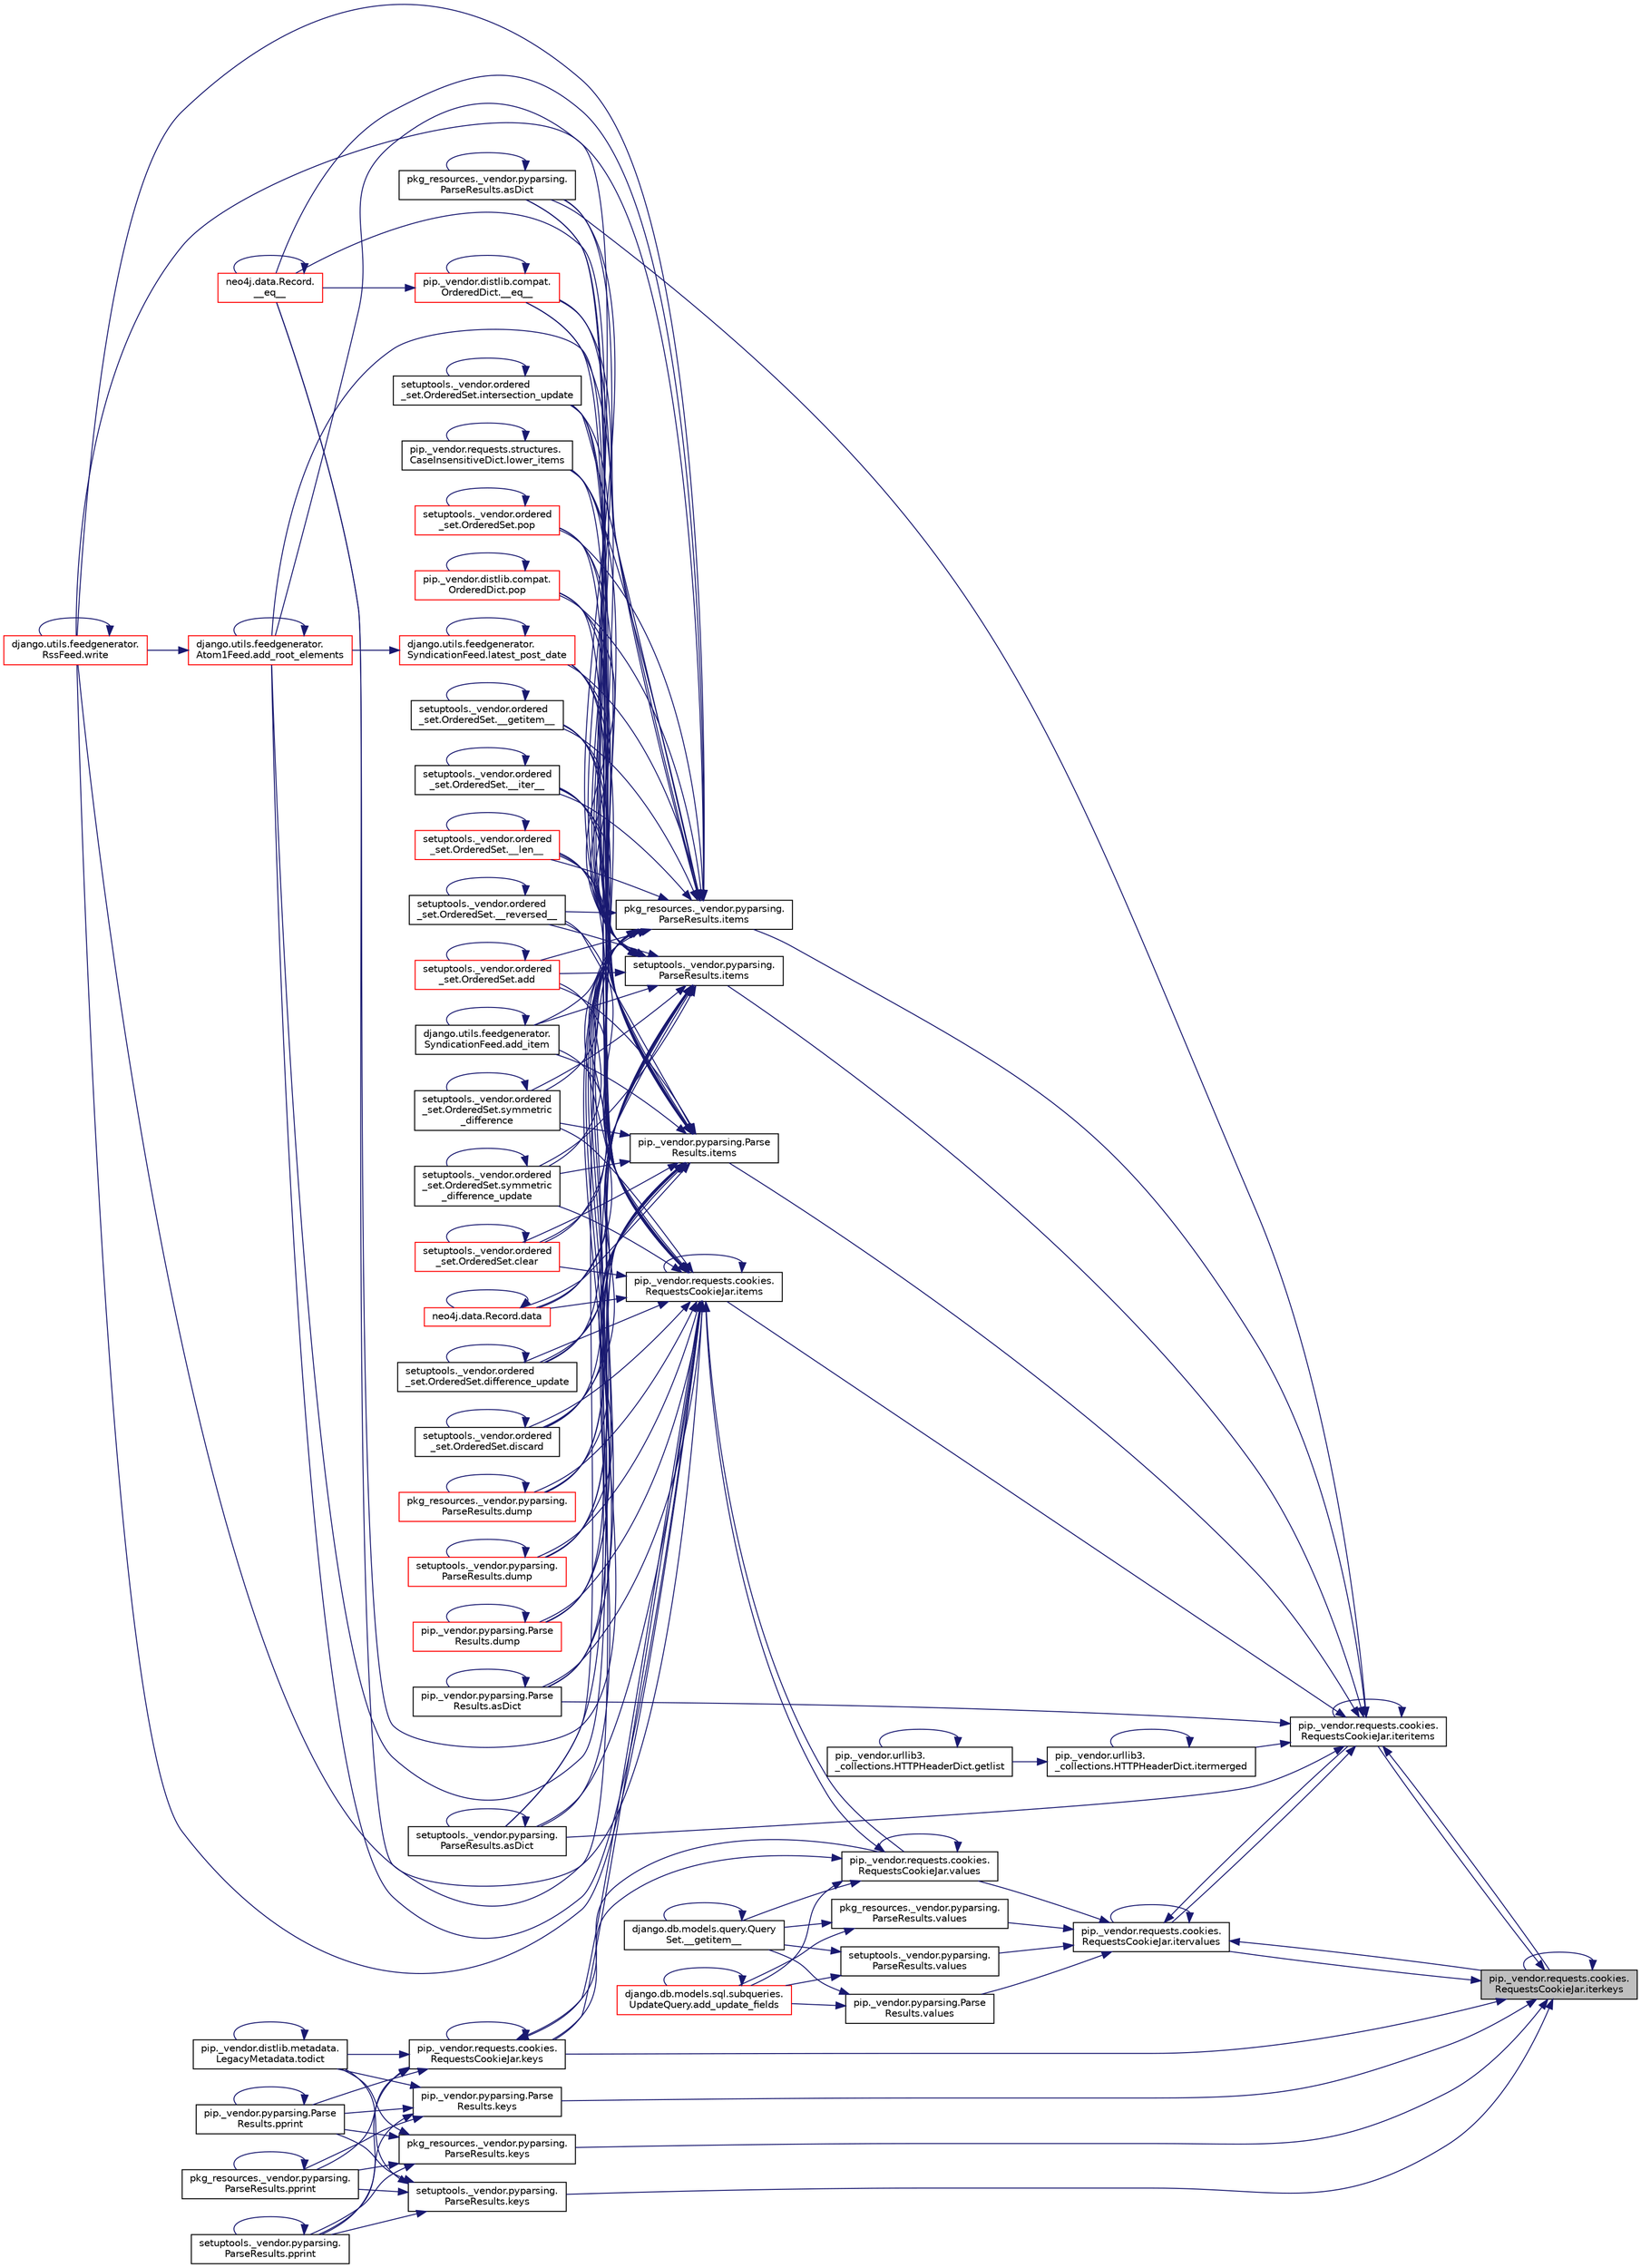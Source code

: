 digraph "pip._vendor.requests.cookies.RequestsCookieJar.iterkeys"
{
 // LATEX_PDF_SIZE
  edge [fontname="Helvetica",fontsize="10",labelfontname="Helvetica",labelfontsize="10"];
  node [fontname="Helvetica",fontsize="10",shape=record];
  rankdir="RL";
  Node1 [label="pip._vendor.requests.cookies.\lRequestsCookieJar.iterkeys",height=0.2,width=0.4,color="black", fillcolor="grey75", style="filled", fontcolor="black",tooltip=" "];
  Node1 -> Node2 [dir="back",color="midnightblue",fontsize="10",style="solid",fontname="Helvetica"];
  Node2 [label="pip._vendor.requests.cookies.\lRequestsCookieJar.iteritems",height=0.2,width=0.4,color="black", fillcolor="white", style="filled",URL="$d9/d08/classpip_1_1__vendor_1_1requests_1_1cookies_1_1_requests_cookie_jar.html#a4fdf3181e667a99344da4f476540ad1c",tooltip=" "];
  Node2 -> Node3 [dir="back",color="midnightblue",fontsize="10",style="solid",fontname="Helvetica"];
  Node3 [label="pip._vendor.pyparsing.Parse\lResults.asDict",height=0.2,width=0.4,color="black", fillcolor="white", style="filled",URL="$d3/d5b/classpip_1_1__vendor_1_1pyparsing_1_1_parse_results.html#a2a26c1c250002905345967e6cc0bd632",tooltip=" "];
  Node3 -> Node3 [dir="back",color="midnightblue",fontsize="10",style="solid",fontname="Helvetica"];
  Node2 -> Node4 [dir="back",color="midnightblue",fontsize="10",style="solid",fontname="Helvetica"];
  Node4 [label="pkg_resources._vendor.pyparsing.\lParseResults.asDict",height=0.2,width=0.4,color="black", fillcolor="white", style="filled",URL="$d3/d93/classpkg__resources_1_1__vendor_1_1pyparsing_1_1_parse_results.html#ab73f26af9e7cc95de6dbb0d54d7a81ba",tooltip=" "];
  Node4 -> Node4 [dir="back",color="midnightblue",fontsize="10",style="solid",fontname="Helvetica"];
  Node2 -> Node5 [dir="back",color="midnightblue",fontsize="10",style="solid",fontname="Helvetica"];
  Node5 [label="setuptools._vendor.pyparsing.\lParseResults.asDict",height=0.2,width=0.4,color="black", fillcolor="white", style="filled",URL="$df/d77/classsetuptools_1_1__vendor_1_1pyparsing_1_1_parse_results.html#aa94e10c70716802a5bd2d265bbaa2f65",tooltip=" "];
  Node5 -> Node5 [dir="back",color="midnightblue",fontsize="10",style="solid",fontname="Helvetica"];
  Node2 -> Node6 [dir="back",color="midnightblue",fontsize="10",style="solid",fontname="Helvetica"];
  Node6 [label="pip._vendor.pyparsing.Parse\lResults.items",height=0.2,width=0.4,color="black", fillcolor="white", style="filled",URL="$d3/d5b/classpip_1_1__vendor_1_1pyparsing_1_1_parse_results.html#a5e38a45b5f9f2ab7750435c9cc83e119",tooltip=" "];
  Node6 -> Node7 [dir="back",color="midnightblue",fontsize="10",style="solid",fontname="Helvetica"];
  Node7 [label="neo4j.data.Record.\l__eq__",height=0.2,width=0.4,color="red", fillcolor="white", style="filled",URL="$d8/da3/classneo4j_1_1data_1_1_record.html#a677599a593c35d675d8960d72462df9f",tooltip=" "];
  Node7 -> Node7 [dir="back",color="midnightblue",fontsize="10",style="solid",fontname="Helvetica"];
  Node6 -> Node493 [dir="back",color="midnightblue",fontsize="10",style="solid",fontname="Helvetica"];
  Node493 [label="pip._vendor.distlib.compat.\lOrderedDict.__eq__",height=0.2,width=0.4,color="red", fillcolor="white", style="filled",URL="$d8/dae/classpip_1_1__vendor_1_1distlib_1_1compat_1_1_ordered_dict.html#ae3489e81a223351378c9a41f93136439",tooltip=" "];
  Node493 -> Node7 [dir="back",color="midnightblue",fontsize="10",style="solid",fontname="Helvetica"];
  Node493 -> Node493 [dir="back",color="midnightblue",fontsize="10",style="solid",fontname="Helvetica"];
  Node6 -> Node16 [dir="back",color="midnightblue",fontsize="10",style="solid",fontname="Helvetica"];
  Node16 [label="setuptools._vendor.ordered\l_set.OrderedSet.__getitem__",height=0.2,width=0.4,color="black", fillcolor="white", style="filled",URL="$d0/d40/classsetuptools_1_1__vendor_1_1ordered__set_1_1_ordered_set.html#afa5d263824cc35374a0cf762672f68ae",tooltip=" "];
  Node16 -> Node16 [dir="back",color="midnightblue",fontsize="10",style="solid",fontname="Helvetica"];
  Node6 -> Node500 [dir="back",color="midnightblue",fontsize="10",style="solid",fontname="Helvetica"];
  Node500 [label="setuptools._vendor.ordered\l_set.OrderedSet.__iter__",height=0.2,width=0.4,color="black", fillcolor="white", style="filled",URL="$d0/d40/classsetuptools_1_1__vendor_1_1ordered__set_1_1_ordered_set.html#a3238ae7179a07f6e984b517f9ea91b33",tooltip=" "];
  Node500 -> Node500 [dir="back",color="midnightblue",fontsize="10",style="solid",fontname="Helvetica"];
  Node6 -> Node501 [dir="back",color="midnightblue",fontsize="10",style="solid",fontname="Helvetica"];
  Node501 [label="setuptools._vendor.ordered\l_set.OrderedSet.__len__",height=0.2,width=0.4,color="red", fillcolor="white", style="filled",URL="$d0/d40/classsetuptools_1_1__vendor_1_1ordered__set_1_1_ordered_set.html#a0e386977ecad62376c21292b091bdc6d",tooltip=" "];
  Node501 -> Node501 [dir="back",color="midnightblue",fontsize="10",style="solid",fontname="Helvetica"];
  Node6 -> Node503 [dir="back",color="midnightblue",fontsize="10",style="solid",fontname="Helvetica"];
  Node503 [label="setuptools._vendor.ordered\l_set.OrderedSet.__reversed__",height=0.2,width=0.4,color="black", fillcolor="white", style="filled",URL="$d0/d40/classsetuptools_1_1__vendor_1_1ordered__set_1_1_ordered_set.html#ac65bb1aa0efb9abd266b9b3b5befb95d",tooltip=" "];
  Node503 -> Node503 [dir="back",color="midnightblue",fontsize="10",style="solid",fontname="Helvetica"];
  Node6 -> Node504 [dir="back",color="midnightblue",fontsize="10",style="solid",fontname="Helvetica"];
  Node504 [label="setuptools._vendor.ordered\l_set.OrderedSet.add",height=0.2,width=0.4,color="red", fillcolor="white", style="filled",URL="$d0/d40/classsetuptools_1_1__vendor_1_1ordered__set_1_1_ordered_set.html#af53bf94a4162a3a93f25d7ccbe8bb7a2",tooltip=" "];
  Node504 -> Node504 [dir="back",color="midnightblue",fontsize="10",style="solid",fontname="Helvetica"];
  Node6 -> Node505 [dir="back",color="midnightblue",fontsize="10",style="solid",fontname="Helvetica"];
  Node505 [label="django.utils.feedgenerator.\lSyndicationFeed.add_item",height=0.2,width=0.4,color="black", fillcolor="white", style="filled",URL="$d7/dc3/classdjango_1_1utils_1_1feedgenerator_1_1_syndication_feed.html#a581b1cda4798116e5c961f20818edbb6",tooltip=" "];
  Node505 -> Node505 [dir="back",color="midnightblue",fontsize="10",style="solid",fontname="Helvetica"];
  Node6 -> Node506 [dir="back",color="midnightblue",fontsize="10",style="solid",fontname="Helvetica"];
  Node506 [label="django.utils.feedgenerator.\lAtom1Feed.add_root_elements",height=0.2,width=0.4,color="red", fillcolor="white", style="filled",URL="$d2/dc8/classdjango_1_1utils_1_1feedgenerator_1_1_atom1_feed.html#a3fb3c960923723e1eb0769332f4b7f17",tooltip=" "];
  Node506 -> Node506 [dir="back",color="midnightblue",fontsize="10",style="solid",fontname="Helvetica"];
  Node506 -> Node507 [dir="back",color="midnightblue",fontsize="10",style="solid",fontname="Helvetica"];
  Node507 [label="django.utils.feedgenerator.\lRssFeed.write",height=0.2,width=0.4,color="red", fillcolor="white", style="filled",URL="$d7/db3/classdjango_1_1utils_1_1feedgenerator_1_1_rss_feed.html#aa4949e5bd3c397a1a6ce7ce18979ec62",tooltip=" "];
  Node507 -> Node507 [dir="back",color="midnightblue",fontsize="10",style="solid",fontname="Helvetica"];
  Node6 -> Node3 [dir="back",color="midnightblue",fontsize="10",style="solid",fontname="Helvetica"];
  Node6 -> Node4 [dir="back",color="midnightblue",fontsize="10",style="solid",fontname="Helvetica"];
  Node6 -> Node5 [dir="back",color="midnightblue",fontsize="10",style="solid",fontname="Helvetica"];
  Node6 -> Node509 [dir="back",color="midnightblue",fontsize="10",style="solid",fontname="Helvetica"];
  Node509 [label="setuptools._vendor.ordered\l_set.OrderedSet.clear",height=0.2,width=0.4,color="red", fillcolor="white", style="filled",URL="$d0/d40/classsetuptools_1_1__vendor_1_1ordered__set_1_1_ordered_set.html#a8b928f1bac1c68eedf2efac951d28d51",tooltip=" "];
  Node509 -> Node509 [dir="back",color="midnightblue",fontsize="10",style="solid",fontname="Helvetica"];
  Node6 -> Node510 [dir="back",color="midnightblue",fontsize="10",style="solid",fontname="Helvetica"];
  Node510 [label="neo4j.data.Record.data",height=0.2,width=0.4,color="red", fillcolor="white", style="filled",URL="$d8/da3/classneo4j_1_1data_1_1_record.html#a24123084c9f60275847a4509076677bf",tooltip=" "];
  Node510 -> Node510 [dir="back",color="midnightblue",fontsize="10",style="solid",fontname="Helvetica"];
  Node6 -> Node576 [dir="back",color="midnightblue",fontsize="10",style="solid",fontname="Helvetica"];
  Node576 [label="setuptools._vendor.ordered\l_set.OrderedSet.difference_update",height=0.2,width=0.4,color="black", fillcolor="white", style="filled",URL="$d0/d40/classsetuptools_1_1__vendor_1_1ordered__set_1_1_ordered_set.html#a7d9d09bfb237ae7409570e6ad7c59f01",tooltip=" "];
  Node576 -> Node576 [dir="back",color="midnightblue",fontsize="10",style="solid",fontname="Helvetica"];
  Node6 -> Node577 [dir="back",color="midnightblue",fontsize="10",style="solid",fontname="Helvetica"];
  Node577 [label="setuptools._vendor.ordered\l_set.OrderedSet.discard",height=0.2,width=0.4,color="black", fillcolor="white", style="filled",URL="$d0/d40/classsetuptools_1_1__vendor_1_1ordered__set_1_1_ordered_set.html#aba1c2bb8144014dfad2f2d4872fe1337",tooltip=" "];
  Node577 -> Node577 [dir="back",color="midnightblue",fontsize="10",style="solid",fontname="Helvetica"];
  Node6 -> Node578 [dir="back",color="midnightblue",fontsize="10",style="solid",fontname="Helvetica"];
  Node578 [label="pkg_resources._vendor.pyparsing.\lParseResults.dump",height=0.2,width=0.4,color="red", fillcolor="white", style="filled",URL="$d3/d93/classpkg__resources_1_1__vendor_1_1pyparsing_1_1_parse_results.html#a8ef896f3757488f88d385652f96e7b1b",tooltip=" "];
  Node578 -> Node578 [dir="back",color="midnightblue",fontsize="10",style="solid",fontname="Helvetica"];
  Node6 -> Node582 [dir="back",color="midnightblue",fontsize="10",style="solid",fontname="Helvetica"];
  Node582 [label="setuptools._vendor.pyparsing.\lParseResults.dump",height=0.2,width=0.4,color="red", fillcolor="white", style="filled",URL="$df/d77/classsetuptools_1_1__vendor_1_1pyparsing_1_1_parse_results.html#a1a4a3dd9ab26677a709fdcbb2289da04",tooltip=" "];
  Node582 -> Node582 [dir="back",color="midnightblue",fontsize="10",style="solid",fontname="Helvetica"];
  Node6 -> Node584 [dir="back",color="midnightblue",fontsize="10",style="solid",fontname="Helvetica"];
  Node584 [label="pip._vendor.pyparsing.Parse\lResults.dump",height=0.2,width=0.4,color="red", fillcolor="white", style="filled",URL="$d3/d5b/classpip_1_1__vendor_1_1pyparsing_1_1_parse_results.html#a72363ec5208e922eae5732bf122c0480",tooltip=" "];
  Node584 -> Node584 [dir="back",color="midnightblue",fontsize="10",style="solid",fontname="Helvetica"];
  Node6 -> Node586 [dir="back",color="midnightblue",fontsize="10",style="solid",fontname="Helvetica"];
  Node586 [label="setuptools._vendor.ordered\l_set.OrderedSet.intersection_update",height=0.2,width=0.4,color="black", fillcolor="white", style="filled",URL="$d0/d40/classsetuptools_1_1__vendor_1_1ordered__set_1_1_ordered_set.html#aa74cb4ee0ea35a15b0e0db2f88d8b79d",tooltip=" "];
  Node586 -> Node586 [dir="back",color="midnightblue",fontsize="10",style="solid",fontname="Helvetica"];
  Node6 -> Node587 [dir="back",color="midnightblue",fontsize="10",style="solid",fontname="Helvetica"];
  Node587 [label="django.utils.feedgenerator.\lSyndicationFeed.latest_post_date",height=0.2,width=0.4,color="red", fillcolor="white", style="filled",URL="$d7/dc3/classdjango_1_1utils_1_1feedgenerator_1_1_syndication_feed.html#acb91f3a383f15b6ec997db8c443b440e",tooltip=" "];
  Node587 -> Node506 [dir="back",color="midnightblue",fontsize="10",style="solid",fontname="Helvetica"];
  Node587 -> Node587 [dir="back",color="midnightblue",fontsize="10",style="solid",fontname="Helvetica"];
  Node6 -> Node589 [dir="back",color="midnightblue",fontsize="10",style="solid",fontname="Helvetica"];
  Node589 [label="pip._vendor.requests.structures.\lCaseInsensitiveDict.lower_items",height=0.2,width=0.4,color="black", fillcolor="white", style="filled",URL="$d3/de3/classpip_1_1__vendor_1_1requests_1_1structures_1_1_case_insensitive_dict.html#ac97d90e15e0694b54a675b57bcfaac62",tooltip=" "];
  Node589 -> Node589 [dir="back",color="midnightblue",fontsize="10",style="solid",fontname="Helvetica"];
  Node6 -> Node590 [dir="back",color="midnightblue",fontsize="10",style="solid",fontname="Helvetica"];
  Node590 [label="setuptools._vendor.ordered\l_set.OrderedSet.pop",height=0.2,width=0.4,color="red", fillcolor="white", style="filled",URL="$d0/d40/classsetuptools_1_1__vendor_1_1ordered__set_1_1_ordered_set.html#a2c082ff6ec71d46b9bfc294323720611",tooltip=" "];
  Node590 -> Node590 [dir="back",color="midnightblue",fontsize="10",style="solid",fontname="Helvetica"];
  Node6 -> Node591 [dir="back",color="midnightblue",fontsize="10",style="solid",fontname="Helvetica"];
  Node591 [label="pip._vendor.distlib.compat.\lOrderedDict.pop",height=0.2,width=0.4,color="red", fillcolor="white", style="filled",URL="$d8/dae/classpip_1_1__vendor_1_1distlib_1_1compat_1_1_ordered_dict.html#ae316e3827116112c73a1817614580875",tooltip=" "];
  Node591 -> Node591 [dir="back",color="midnightblue",fontsize="10",style="solid",fontname="Helvetica"];
  Node6 -> Node593 [dir="back",color="midnightblue",fontsize="10",style="solid",fontname="Helvetica"];
  Node593 [label="setuptools._vendor.ordered\l_set.OrderedSet.symmetric\l_difference",height=0.2,width=0.4,color="black", fillcolor="white", style="filled",URL="$d0/d40/classsetuptools_1_1__vendor_1_1ordered__set_1_1_ordered_set.html#a3cb605fe96c3dd88b27099de9ac919d4",tooltip=" "];
  Node593 -> Node593 [dir="back",color="midnightblue",fontsize="10",style="solid",fontname="Helvetica"];
  Node6 -> Node594 [dir="back",color="midnightblue",fontsize="10",style="solid",fontname="Helvetica"];
  Node594 [label="setuptools._vendor.ordered\l_set.OrderedSet.symmetric\l_difference_update",height=0.2,width=0.4,color="black", fillcolor="white", style="filled",URL="$d0/d40/classsetuptools_1_1__vendor_1_1ordered__set_1_1_ordered_set.html#a52a023f956d56fc4cead0069a91e4e1a",tooltip=" "];
  Node594 -> Node594 [dir="back",color="midnightblue",fontsize="10",style="solid",fontname="Helvetica"];
  Node6 -> Node507 [dir="back",color="midnightblue",fontsize="10",style="solid",fontname="Helvetica"];
  Node2 -> Node679 [dir="back",color="midnightblue",fontsize="10",style="solid",fontname="Helvetica"];
  Node679 [label="pip._vendor.requests.cookies.\lRequestsCookieJar.items",height=0.2,width=0.4,color="black", fillcolor="white", style="filled",URL="$d9/d08/classpip_1_1__vendor_1_1requests_1_1cookies_1_1_requests_cookie_jar.html#a16943d14660f257b695673e38162c0f7",tooltip=" "];
  Node679 -> Node7 [dir="back",color="midnightblue",fontsize="10",style="solid",fontname="Helvetica"];
  Node679 -> Node493 [dir="back",color="midnightblue",fontsize="10",style="solid",fontname="Helvetica"];
  Node679 -> Node16 [dir="back",color="midnightblue",fontsize="10",style="solid",fontname="Helvetica"];
  Node679 -> Node500 [dir="back",color="midnightblue",fontsize="10",style="solid",fontname="Helvetica"];
  Node679 -> Node501 [dir="back",color="midnightblue",fontsize="10",style="solid",fontname="Helvetica"];
  Node679 -> Node503 [dir="back",color="midnightblue",fontsize="10",style="solid",fontname="Helvetica"];
  Node679 -> Node504 [dir="back",color="midnightblue",fontsize="10",style="solid",fontname="Helvetica"];
  Node679 -> Node505 [dir="back",color="midnightblue",fontsize="10",style="solid",fontname="Helvetica"];
  Node679 -> Node506 [dir="back",color="midnightblue",fontsize="10",style="solid",fontname="Helvetica"];
  Node679 -> Node3 [dir="back",color="midnightblue",fontsize="10",style="solid",fontname="Helvetica"];
  Node679 -> Node4 [dir="back",color="midnightblue",fontsize="10",style="solid",fontname="Helvetica"];
  Node679 -> Node5 [dir="back",color="midnightblue",fontsize="10",style="solid",fontname="Helvetica"];
  Node679 -> Node509 [dir="back",color="midnightblue",fontsize="10",style="solid",fontname="Helvetica"];
  Node679 -> Node510 [dir="back",color="midnightblue",fontsize="10",style="solid",fontname="Helvetica"];
  Node679 -> Node576 [dir="back",color="midnightblue",fontsize="10",style="solid",fontname="Helvetica"];
  Node679 -> Node577 [dir="back",color="midnightblue",fontsize="10",style="solid",fontname="Helvetica"];
  Node679 -> Node578 [dir="back",color="midnightblue",fontsize="10",style="solid",fontname="Helvetica"];
  Node679 -> Node582 [dir="back",color="midnightblue",fontsize="10",style="solid",fontname="Helvetica"];
  Node679 -> Node584 [dir="back",color="midnightblue",fontsize="10",style="solid",fontname="Helvetica"];
  Node679 -> Node586 [dir="back",color="midnightblue",fontsize="10",style="solid",fontname="Helvetica"];
  Node679 -> Node679 [dir="back",color="midnightblue",fontsize="10",style="solid",fontname="Helvetica"];
  Node679 -> Node680 [dir="back",color="midnightblue",fontsize="10",style="solid",fontname="Helvetica"];
  Node680 [label="pip._vendor.requests.cookies.\lRequestsCookieJar.keys",height=0.2,width=0.4,color="black", fillcolor="white", style="filled",URL="$d9/d08/classpip_1_1__vendor_1_1requests_1_1cookies_1_1_requests_cookie_jar.html#a356a2e63096d6709bc43973d389208d3",tooltip=" "];
  Node680 -> Node679 [dir="back",color="midnightblue",fontsize="10",style="solid",fontname="Helvetica"];
  Node680 -> Node680 [dir="back",color="midnightblue",fontsize="10",style="solid",fontname="Helvetica"];
  Node680 -> Node681 [dir="back",color="midnightblue",fontsize="10",style="solid",fontname="Helvetica"];
  Node681 [label="pip._vendor.pyparsing.Parse\lResults.pprint",height=0.2,width=0.4,color="black", fillcolor="white", style="filled",URL="$d3/d5b/classpip_1_1__vendor_1_1pyparsing_1_1_parse_results.html#a1f6974ac9cf4819285440690c60e906d",tooltip=" "];
  Node681 -> Node681 [dir="back",color="midnightblue",fontsize="10",style="solid",fontname="Helvetica"];
  Node680 -> Node682 [dir="back",color="midnightblue",fontsize="10",style="solid",fontname="Helvetica"];
  Node682 [label="pkg_resources._vendor.pyparsing.\lParseResults.pprint",height=0.2,width=0.4,color="black", fillcolor="white", style="filled",URL="$d3/d93/classpkg__resources_1_1__vendor_1_1pyparsing_1_1_parse_results.html#a28f4fe2bd68aa375b65895376aac54dc",tooltip=" "];
  Node682 -> Node682 [dir="back",color="midnightblue",fontsize="10",style="solid",fontname="Helvetica"];
  Node680 -> Node683 [dir="back",color="midnightblue",fontsize="10",style="solid",fontname="Helvetica"];
  Node683 [label="setuptools._vendor.pyparsing.\lParseResults.pprint",height=0.2,width=0.4,color="black", fillcolor="white", style="filled",URL="$df/d77/classsetuptools_1_1__vendor_1_1pyparsing_1_1_parse_results.html#a6e2b65f5995958a5ca7a9c14faf7ddc5",tooltip=" "];
  Node683 -> Node683 [dir="back",color="midnightblue",fontsize="10",style="solid",fontname="Helvetica"];
  Node680 -> Node684 [dir="back",color="midnightblue",fontsize="10",style="solid",fontname="Helvetica"];
  Node684 [label="pip._vendor.distlib.metadata.\lLegacyMetadata.todict",height=0.2,width=0.4,color="black", fillcolor="white", style="filled",URL="$d3/dc5/classpip_1_1__vendor_1_1distlib_1_1metadata_1_1_legacy_metadata.html#a536602a48821bb0182c5425f86f1116d",tooltip=" "];
  Node684 -> Node684 [dir="back",color="midnightblue",fontsize="10",style="solid",fontname="Helvetica"];
  Node680 -> Node685 [dir="back",color="midnightblue",fontsize="10",style="solid",fontname="Helvetica"];
  Node685 [label="pip._vendor.requests.cookies.\lRequestsCookieJar.values",height=0.2,width=0.4,color="black", fillcolor="white", style="filled",URL="$d9/d08/classpip_1_1__vendor_1_1requests_1_1cookies_1_1_requests_cookie_jar.html#ab1664c19386b98ad1335989e85f40ce0",tooltip=" "];
  Node685 -> Node600 [dir="back",color="midnightblue",fontsize="10",style="solid",fontname="Helvetica"];
  Node600 [label="django.db.models.query.Query\lSet.__getitem__",height=0.2,width=0.4,color="black", fillcolor="white", style="filled",URL="$dd/d94/classdjango_1_1db_1_1models_1_1query_1_1_query_set.html#a4347b645353b4c67495440206730581d",tooltip=" "];
  Node600 -> Node600 [dir="back",color="midnightblue",fontsize="10",style="solid",fontname="Helvetica"];
  Node685 -> Node601 [dir="back",color="midnightblue",fontsize="10",style="solid",fontname="Helvetica"];
  Node601 [label="django.db.models.sql.subqueries.\lUpdateQuery.add_update_fields",height=0.2,width=0.4,color="red", fillcolor="white", style="filled",URL="$d5/de4/classdjango_1_1db_1_1models_1_1sql_1_1subqueries_1_1_update_query.html#a0c20d6a9cccb46b1d1b6b455f73caff7",tooltip=" "];
  Node601 -> Node601 [dir="back",color="midnightblue",fontsize="10",style="solid",fontname="Helvetica"];
  Node685 -> Node679 [dir="back",color="midnightblue",fontsize="10",style="solid",fontname="Helvetica"];
  Node685 -> Node680 [dir="back",color="midnightblue",fontsize="10",style="solid",fontname="Helvetica"];
  Node685 -> Node685 [dir="back",color="midnightblue",fontsize="10",style="solid",fontname="Helvetica"];
  Node679 -> Node587 [dir="back",color="midnightblue",fontsize="10",style="solid",fontname="Helvetica"];
  Node679 -> Node589 [dir="back",color="midnightblue",fontsize="10",style="solid",fontname="Helvetica"];
  Node679 -> Node590 [dir="back",color="midnightblue",fontsize="10",style="solid",fontname="Helvetica"];
  Node679 -> Node591 [dir="back",color="midnightblue",fontsize="10",style="solid",fontname="Helvetica"];
  Node679 -> Node593 [dir="back",color="midnightblue",fontsize="10",style="solid",fontname="Helvetica"];
  Node679 -> Node594 [dir="back",color="midnightblue",fontsize="10",style="solid",fontname="Helvetica"];
  Node679 -> Node685 [dir="back",color="midnightblue",fontsize="10",style="solid",fontname="Helvetica"];
  Node679 -> Node507 [dir="back",color="midnightblue",fontsize="10",style="solid",fontname="Helvetica"];
  Node2 -> Node686 [dir="back",color="midnightblue",fontsize="10",style="solid",fontname="Helvetica"];
  Node686 [label="pkg_resources._vendor.pyparsing.\lParseResults.items",height=0.2,width=0.4,color="black", fillcolor="white", style="filled",URL="$d3/d93/classpkg__resources_1_1__vendor_1_1pyparsing_1_1_parse_results.html#aceab5058e66fab6b91ecb9c1c5044797",tooltip=" "];
  Node686 -> Node7 [dir="back",color="midnightblue",fontsize="10",style="solid",fontname="Helvetica"];
  Node686 -> Node493 [dir="back",color="midnightblue",fontsize="10",style="solid",fontname="Helvetica"];
  Node686 -> Node16 [dir="back",color="midnightblue",fontsize="10",style="solid",fontname="Helvetica"];
  Node686 -> Node500 [dir="back",color="midnightblue",fontsize="10",style="solid",fontname="Helvetica"];
  Node686 -> Node501 [dir="back",color="midnightblue",fontsize="10",style="solid",fontname="Helvetica"];
  Node686 -> Node503 [dir="back",color="midnightblue",fontsize="10",style="solid",fontname="Helvetica"];
  Node686 -> Node504 [dir="back",color="midnightblue",fontsize="10",style="solid",fontname="Helvetica"];
  Node686 -> Node505 [dir="back",color="midnightblue",fontsize="10",style="solid",fontname="Helvetica"];
  Node686 -> Node506 [dir="back",color="midnightblue",fontsize="10",style="solid",fontname="Helvetica"];
  Node686 -> Node3 [dir="back",color="midnightblue",fontsize="10",style="solid",fontname="Helvetica"];
  Node686 -> Node4 [dir="back",color="midnightblue",fontsize="10",style="solid",fontname="Helvetica"];
  Node686 -> Node5 [dir="back",color="midnightblue",fontsize="10",style="solid",fontname="Helvetica"];
  Node686 -> Node509 [dir="back",color="midnightblue",fontsize="10",style="solid",fontname="Helvetica"];
  Node686 -> Node510 [dir="back",color="midnightblue",fontsize="10",style="solid",fontname="Helvetica"];
  Node686 -> Node576 [dir="back",color="midnightblue",fontsize="10",style="solid",fontname="Helvetica"];
  Node686 -> Node577 [dir="back",color="midnightblue",fontsize="10",style="solid",fontname="Helvetica"];
  Node686 -> Node578 [dir="back",color="midnightblue",fontsize="10",style="solid",fontname="Helvetica"];
  Node686 -> Node582 [dir="back",color="midnightblue",fontsize="10",style="solid",fontname="Helvetica"];
  Node686 -> Node584 [dir="back",color="midnightblue",fontsize="10",style="solid",fontname="Helvetica"];
  Node686 -> Node586 [dir="back",color="midnightblue",fontsize="10",style="solid",fontname="Helvetica"];
  Node686 -> Node587 [dir="back",color="midnightblue",fontsize="10",style="solid",fontname="Helvetica"];
  Node686 -> Node589 [dir="back",color="midnightblue",fontsize="10",style="solid",fontname="Helvetica"];
  Node686 -> Node590 [dir="back",color="midnightblue",fontsize="10",style="solid",fontname="Helvetica"];
  Node686 -> Node591 [dir="back",color="midnightblue",fontsize="10",style="solid",fontname="Helvetica"];
  Node686 -> Node593 [dir="back",color="midnightblue",fontsize="10",style="solid",fontname="Helvetica"];
  Node686 -> Node594 [dir="back",color="midnightblue",fontsize="10",style="solid",fontname="Helvetica"];
  Node686 -> Node507 [dir="back",color="midnightblue",fontsize="10",style="solid",fontname="Helvetica"];
  Node2 -> Node687 [dir="back",color="midnightblue",fontsize="10",style="solid",fontname="Helvetica"];
  Node687 [label="setuptools._vendor.pyparsing.\lParseResults.items",height=0.2,width=0.4,color="black", fillcolor="white", style="filled",URL="$df/d77/classsetuptools_1_1__vendor_1_1pyparsing_1_1_parse_results.html#a6b2179c3bd82a9570a615a71d2f90fdb",tooltip=" "];
  Node687 -> Node7 [dir="back",color="midnightblue",fontsize="10",style="solid",fontname="Helvetica"];
  Node687 -> Node493 [dir="back",color="midnightblue",fontsize="10",style="solid",fontname="Helvetica"];
  Node687 -> Node16 [dir="back",color="midnightblue",fontsize="10",style="solid",fontname="Helvetica"];
  Node687 -> Node500 [dir="back",color="midnightblue",fontsize="10",style="solid",fontname="Helvetica"];
  Node687 -> Node501 [dir="back",color="midnightblue",fontsize="10",style="solid",fontname="Helvetica"];
  Node687 -> Node503 [dir="back",color="midnightblue",fontsize="10",style="solid",fontname="Helvetica"];
  Node687 -> Node504 [dir="back",color="midnightblue",fontsize="10",style="solid",fontname="Helvetica"];
  Node687 -> Node505 [dir="back",color="midnightblue",fontsize="10",style="solid",fontname="Helvetica"];
  Node687 -> Node506 [dir="back",color="midnightblue",fontsize="10",style="solid",fontname="Helvetica"];
  Node687 -> Node3 [dir="back",color="midnightblue",fontsize="10",style="solid",fontname="Helvetica"];
  Node687 -> Node4 [dir="back",color="midnightblue",fontsize="10",style="solid",fontname="Helvetica"];
  Node687 -> Node5 [dir="back",color="midnightblue",fontsize="10",style="solid",fontname="Helvetica"];
  Node687 -> Node509 [dir="back",color="midnightblue",fontsize="10",style="solid",fontname="Helvetica"];
  Node687 -> Node510 [dir="back",color="midnightblue",fontsize="10",style="solid",fontname="Helvetica"];
  Node687 -> Node576 [dir="back",color="midnightblue",fontsize="10",style="solid",fontname="Helvetica"];
  Node687 -> Node577 [dir="back",color="midnightblue",fontsize="10",style="solid",fontname="Helvetica"];
  Node687 -> Node578 [dir="back",color="midnightblue",fontsize="10",style="solid",fontname="Helvetica"];
  Node687 -> Node582 [dir="back",color="midnightblue",fontsize="10",style="solid",fontname="Helvetica"];
  Node687 -> Node584 [dir="back",color="midnightblue",fontsize="10",style="solid",fontname="Helvetica"];
  Node687 -> Node586 [dir="back",color="midnightblue",fontsize="10",style="solid",fontname="Helvetica"];
  Node687 -> Node587 [dir="back",color="midnightblue",fontsize="10",style="solid",fontname="Helvetica"];
  Node687 -> Node589 [dir="back",color="midnightblue",fontsize="10",style="solid",fontname="Helvetica"];
  Node687 -> Node590 [dir="back",color="midnightblue",fontsize="10",style="solid",fontname="Helvetica"];
  Node687 -> Node591 [dir="back",color="midnightblue",fontsize="10",style="solid",fontname="Helvetica"];
  Node687 -> Node593 [dir="back",color="midnightblue",fontsize="10",style="solid",fontname="Helvetica"];
  Node687 -> Node594 [dir="back",color="midnightblue",fontsize="10",style="solid",fontname="Helvetica"];
  Node687 -> Node507 [dir="back",color="midnightblue",fontsize="10",style="solid",fontname="Helvetica"];
  Node2 -> Node2 [dir="back",color="midnightblue",fontsize="10",style="solid",fontname="Helvetica"];
  Node2 -> Node1 [dir="back",color="midnightblue",fontsize="10",style="solid",fontname="Helvetica"];
  Node2 -> Node688 [dir="back",color="midnightblue",fontsize="10",style="solid",fontname="Helvetica"];
  Node688 [label="pip._vendor.urllib3.\l_collections.HTTPHeaderDict.itermerged",height=0.2,width=0.4,color="black", fillcolor="white", style="filled",URL="$d8/dc7/classpip_1_1__vendor_1_1urllib3_1_1__collections_1_1_h_t_t_p_header_dict.html#aec114d6a14004fde2823e48ea4c420b0",tooltip=" "];
  Node688 -> Node689 [dir="back",color="midnightblue",fontsize="10",style="solid",fontname="Helvetica"];
  Node689 [label="pip._vendor.urllib3.\l_collections.HTTPHeaderDict.getlist",height=0.2,width=0.4,color="black", fillcolor="white", style="filled",URL="$d8/dc7/classpip_1_1__vendor_1_1urllib3_1_1__collections_1_1_h_t_t_p_header_dict.html#ab554610e20a55090fb766d864da8ac4b",tooltip=" "];
  Node689 -> Node689 [dir="back",color="midnightblue",fontsize="10",style="solid",fontname="Helvetica"];
  Node688 -> Node688 [dir="back",color="midnightblue",fontsize="10",style="solid",fontname="Helvetica"];
  Node2 -> Node690 [dir="back",color="midnightblue",fontsize="10",style="solid",fontname="Helvetica"];
  Node690 [label="pip._vendor.requests.cookies.\lRequestsCookieJar.itervalues",height=0.2,width=0.4,color="black", fillcolor="white", style="filled",URL="$d9/d08/classpip_1_1__vendor_1_1requests_1_1cookies_1_1_requests_cookie_jar.html#a3ba97d46a1ab3f9106097d4e8f918779",tooltip=" "];
  Node690 -> Node2 [dir="back",color="midnightblue",fontsize="10",style="solid",fontname="Helvetica"];
  Node690 -> Node1 [dir="back",color="midnightblue",fontsize="10",style="solid",fontname="Helvetica"];
  Node690 -> Node690 [dir="back",color="midnightblue",fontsize="10",style="solid",fontname="Helvetica"];
  Node690 -> Node691 [dir="back",color="midnightblue",fontsize="10",style="solid",fontname="Helvetica"];
  Node691 [label="pip._vendor.pyparsing.Parse\lResults.values",height=0.2,width=0.4,color="black", fillcolor="white", style="filled",URL="$d3/d5b/classpip_1_1__vendor_1_1pyparsing_1_1_parse_results.html#aadf8bd3b43b8adad0b8aa9f4a4ea1041",tooltip=" "];
  Node691 -> Node600 [dir="back",color="midnightblue",fontsize="10",style="solid",fontname="Helvetica"];
  Node691 -> Node601 [dir="back",color="midnightblue",fontsize="10",style="solid",fontname="Helvetica"];
  Node690 -> Node685 [dir="back",color="midnightblue",fontsize="10",style="solid",fontname="Helvetica"];
  Node690 -> Node692 [dir="back",color="midnightblue",fontsize="10",style="solid",fontname="Helvetica"];
  Node692 [label="pkg_resources._vendor.pyparsing.\lParseResults.values",height=0.2,width=0.4,color="black", fillcolor="white", style="filled",URL="$d3/d93/classpkg__resources_1_1__vendor_1_1pyparsing_1_1_parse_results.html#afb27b1e16010219f2a19c5605f5f1163",tooltip=" "];
  Node692 -> Node600 [dir="back",color="midnightblue",fontsize="10",style="solid",fontname="Helvetica"];
  Node692 -> Node601 [dir="back",color="midnightblue",fontsize="10",style="solid",fontname="Helvetica"];
  Node690 -> Node693 [dir="back",color="midnightblue",fontsize="10",style="solid",fontname="Helvetica"];
  Node693 [label="setuptools._vendor.pyparsing.\lParseResults.values",height=0.2,width=0.4,color="black", fillcolor="white", style="filled",URL="$df/d77/classsetuptools_1_1__vendor_1_1pyparsing_1_1_parse_results.html#afdbaeb8462d5a1d91956b9e25adcff0b",tooltip=" "];
  Node693 -> Node600 [dir="back",color="midnightblue",fontsize="10",style="solid",fontname="Helvetica"];
  Node693 -> Node601 [dir="back",color="midnightblue",fontsize="10",style="solid",fontname="Helvetica"];
  Node1 -> Node1 [dir="back",color="midnightblue",fontsize="10",style="solid",fontname="Helvetica"];
  Node1 -> Node690 [dir="back",color="midnightblue",fontsize="10",style="solid",fontname="Helvetica"];
  Node1 -> Node694 [dir="back",color="midnightblue",fontsize="10",style="solid",fontname="Helvetica"];
  Node694 [label="pip._vendor.pyparsing.Parse\lResults.keys",height=0.2,width=0.4,color="black", fillcolor="white", style="filled",URL="$d3/d5b/classpip_1_1__vendor_1_1pyparsing_1_1_parse_results.html#ad1d51ac1224e1ef56c735c9a68fc2e9a",tooltip=" "];
  Node694 -> Node681 [dir="back",color="midnightblue",fontsize="10",style="solid",fontname="Helvetica"];
  Node694 -> Node682 [dir="back",color="midnightblue",fontsize="10",style="solid",fontname="Helvetica"];
  Node694 -> Node683 [dir="back",color="midnightblue",fontsize="10",style="solid",fontname="Helvetica"];
  Node694 -> Node684 [dir="back",color="midnightblue",fontsize="10",style="solid",fontname="Helvetica"];
  Node1 -> Node680 [dir="back",color="midnightblue",fontsize="10",style="solid",fontname="Helvetica"];
  Node1 -> Node695 [dir="back",color="midnightblue",fontsize="10",style="solid",fontname="Helvetica"];
  Node695 [label="pkg_resources._vendor.pyparsing.\lParseResults.keys",height=0.2,width=0.4,color="black", fillcolor="white", style="filled",URL="$d3/d93/classpkg__resources_1_1__vendor_1_1pyparsing_1_1_parse_results.html#adce91baa521007960c328ffa639d5974",tooltip=" "];
  Node695 -> Node681 [dir="back",color="midnightblue",fontsize="10",style="solid",fontname="Helvetica"];
  Node695 -> Node682 [dir="back",color="midnightblue",fontsize="10",style="solid",fontname="Helvetica"];
  Node695 -> Node683 [dir="back",color="midnightblue",fontsize="10",style="solid",fontname="Helvetica"];
  Node695 -> Node684 [dir="back",color="midnightblue",fontsize="10",style="solid",fontname="Helvetica"];
  Node1 -> Node696 [dir="back",color="midnightblue",fontsize="10",style="solid",fontname="Helvetica"];
  Node696 [label="setuptools._vendor.pyparsing.\lParseResults.keys",height=0.2,width=0.4,color="black", fillcolor="white", style="filled",URL="$df/d77/classsetuptools_1_1__vendor_1_1pyparsing_1_1_parse_results.html#afe6765f5f4372b21e973fb235bdd179c",tooltip=" "];
  Node696 -> Node681 [dir="back",color="midnightblue",fontsize="10",style="solid",fontname="Helvetica"];
  Node696 -> Node682 [dir="back",color="midnightblue",fontsize="10",style="solid",fontname="Helvetica"];
  Node696 -> Node683 [dir="back",color="midnightblue",fontsize="10",style="solid",fontname="Helvetica"];
  Node696 -> Node684 [dir="back",color="midnightblue",fontsize="10",style="solid",fontname="Helvetica"];
}
